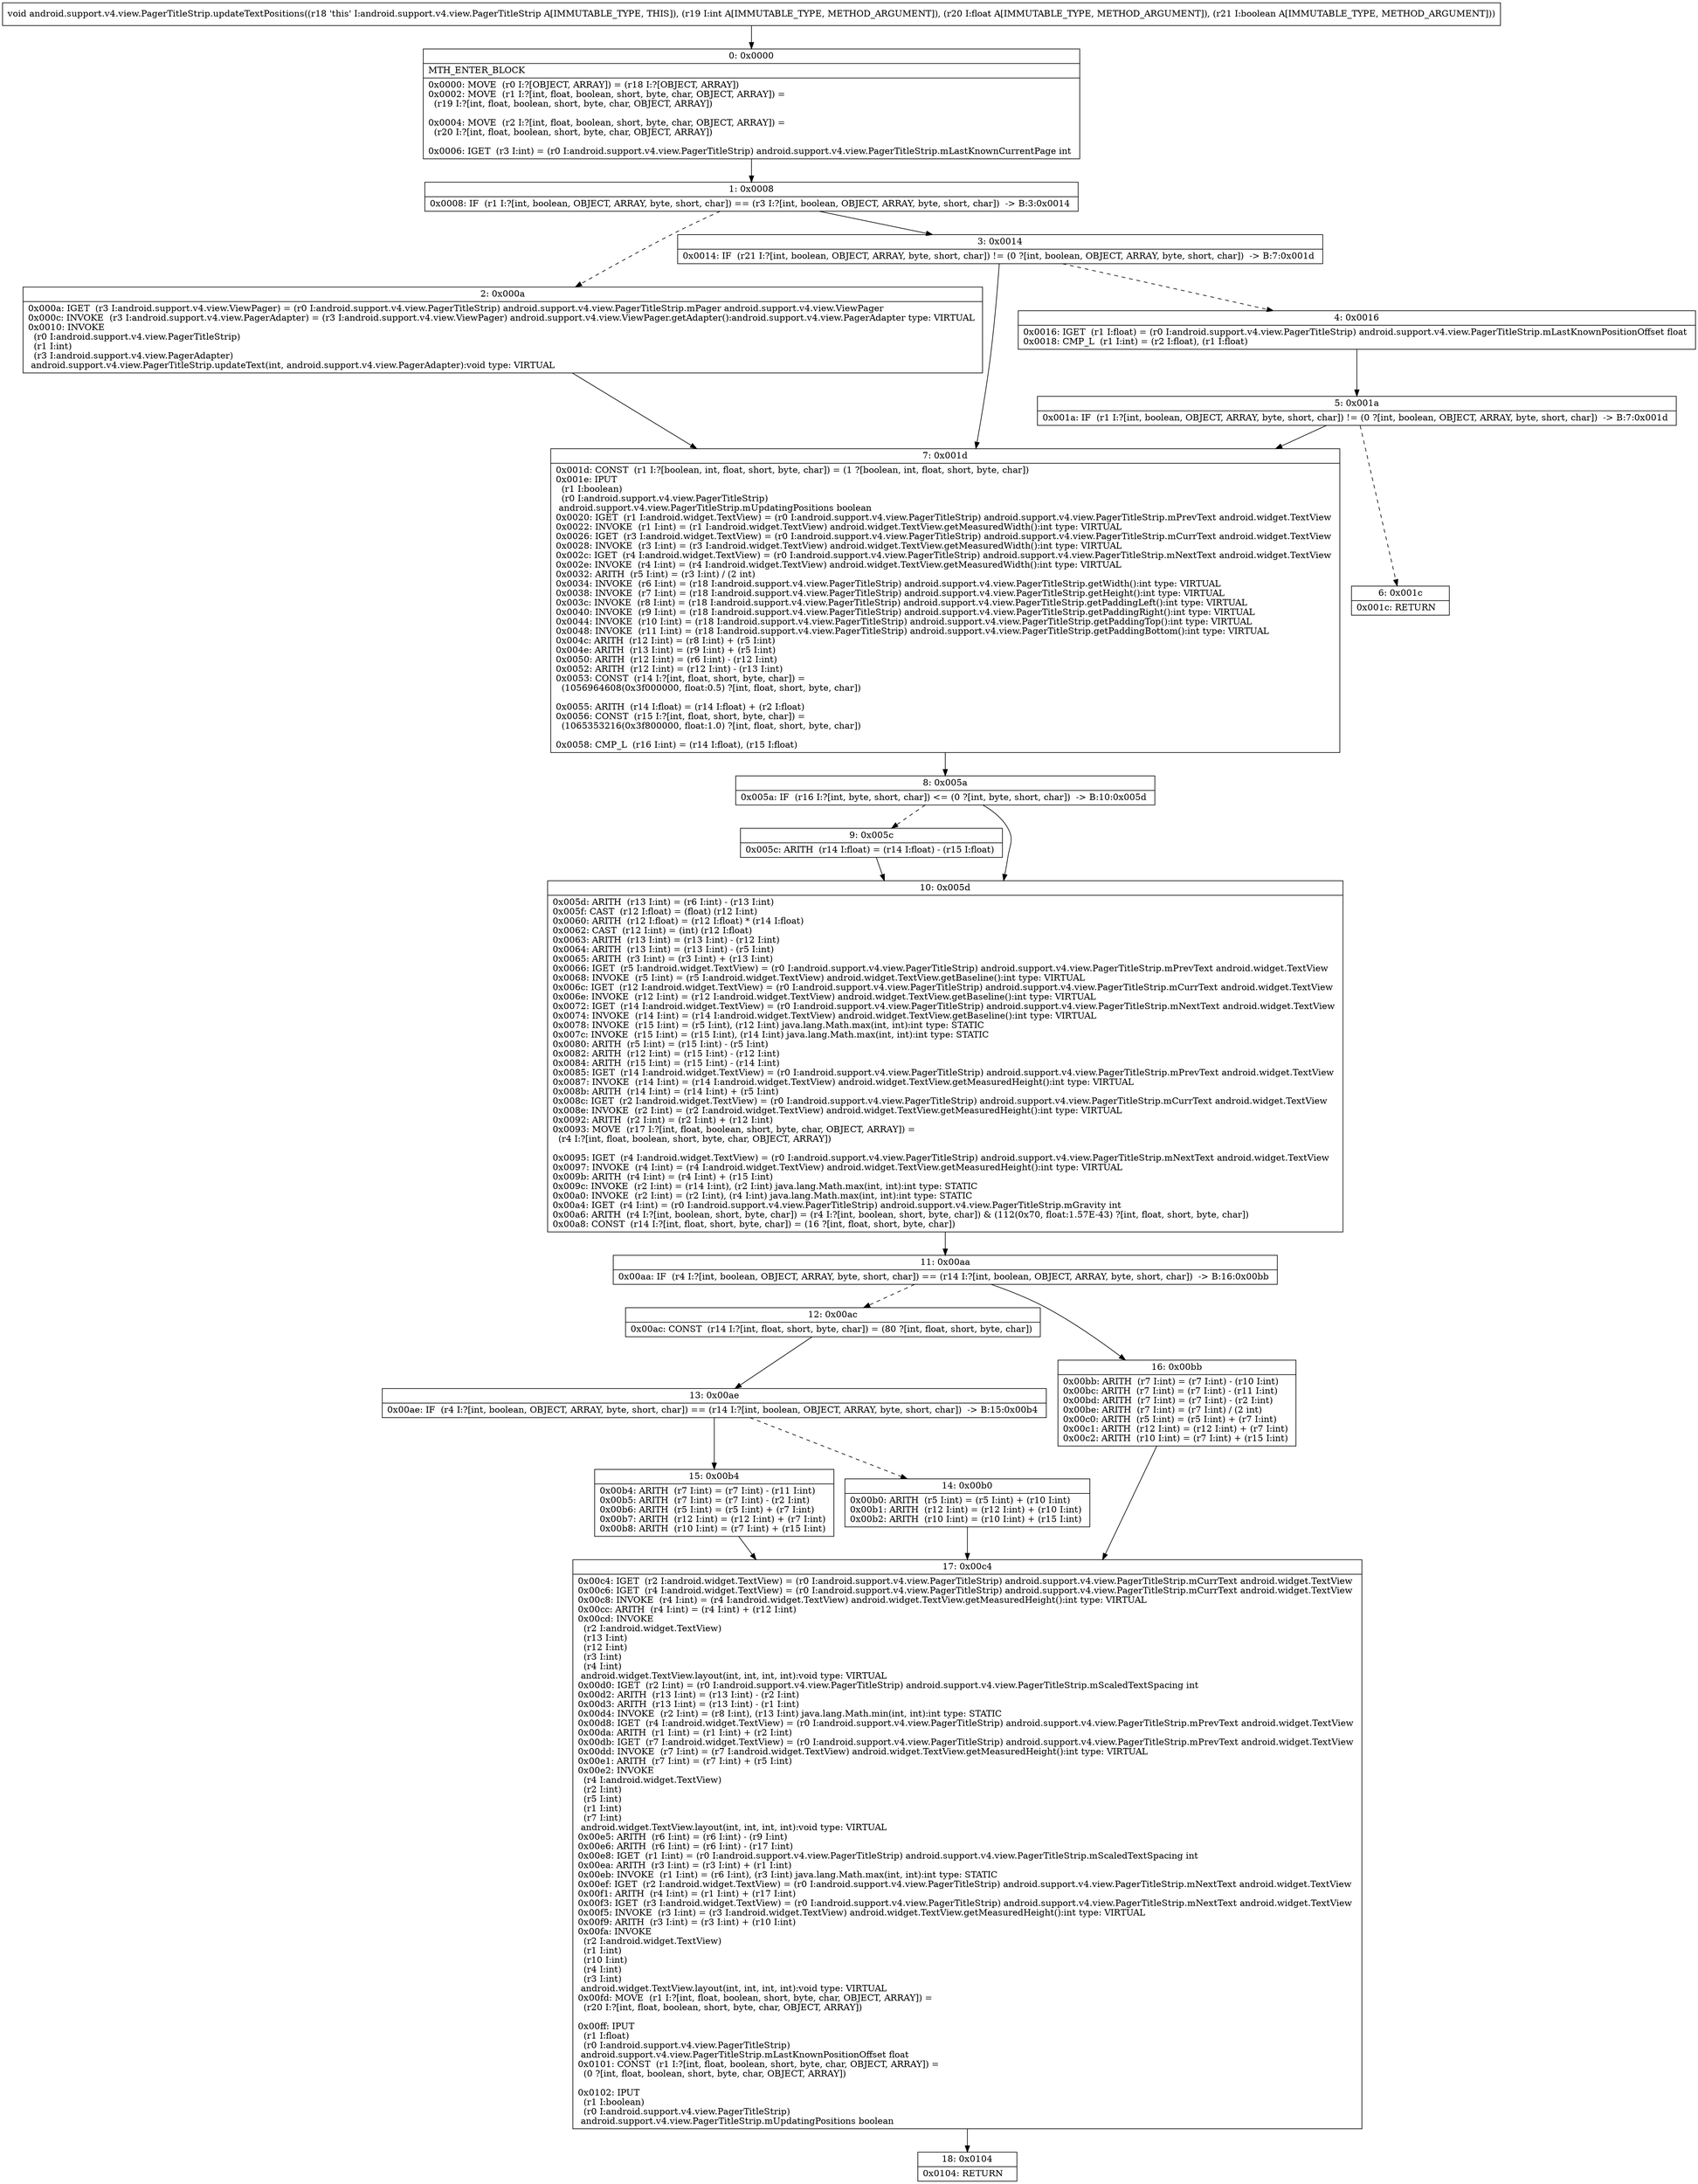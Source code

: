digraph "CFG forandroid.support.v4.view.PagerTitleStrip.updateTextPositions(IFZ)V" {
Node_0 [shape=record,label="{0\:\ 0x0000|MTH_ENTER_BLOCK\l|0x0000: MOVE  (r0 I:?[OBJECT, ARRAY]) = (r18 I:?[OBJECT, ARRAY]) \l0x0002: MOVE  (r1 I:?[int, float, boolean, short, byte, char, OBJECT, ARRAY]) = \l  (r19 I:?[int, float, boolean, short, byte, char, OBJECT, ARRAY])\l \l0x0004: MOVE  (r2 I:?[int, float, boolean, short, byte, char, OBJECT, ARRAY]) = \l  (r20 I:?[int, float, boolean, short, byte, char, OBJECT, ARRAY])\l \l0x0006: IGET  (r3 I:int) = (r0 I:android.support.v4.view.PagerTitleStrip) android.support.v4.view.PagerTitleStrip.mLastKnownCurrentPage int \l}"];
Node_1 [shape=record,label="{1\:\ 0x0008|0x0008: IF  (r1 I:?[int, boolean, OBJECT, ARRAY, byte, short, char]) == (r3 I:?[int, boolean, OBJECT, ARRAY, byte, short, char])  \-\> B:3:0x0014 \l}"];
Node_2 [shape=record,label="{2\:\ 0x000a|0x000a: IGET  (r3 I:android.support.v4.view.ViewPager) = (r0 I:android.support.v4.view.PagerTitleStrip) android.support.v4.view.PagerTitleStrip.mPager android.support.v4.view.ViewPager \l0x000c: INVOKE  (r3 I:android.support.v4.view.PagerAdapter) = (r3 I:android.support.v4.view.ViewPager) android.support.v4.view.ViewPager.getAdapter():android.support.v4.view.PagerAdapter type: VIRTUAL \l0x0010: INVOKE  \l  (r0 I:android.support.v4.view.PagerTitleStrip)\l  (r1 I:int)\l  (r3 I:android.support.v4.view.PagerAdapter)\l android.support.v4.view.PagerTitleStrip.updateText(int, android.support.v4.view.PagerAdapter):void type: VIRTUAL \l}"];
Node_3 [shape=record,label="{3\:\ 0x0014|0x0014: IF  (r21 I:?[int, boolean, OBJECT, ARRAY, byte, short, char]) != (0 ?[int, boolean, OBJECT, ARRAY, byte, short, char])  \-\> B:7:0x001d \l}"];
Node_4 [shape=record,label="{4\:\ 0x0016|0x0016: IGET  (r1 I:float) = (r0 I:android.support.v4.view.PagerTitleStrip) android.support.v4.view.PagerTitleStrip.mLastKnownPositionOffset float \l0x0018: CMP_L  (r1 I:int) = (r2 I:float), (r1 I:float) \l}"];
Node_5 [shape=record,label="{5\:\ 0x001a|0x001a: IF  (r1 I:?[int, boolean, OBJECT, ARRAY, byte, short, char]) != (0 ?[int, boolean, OBJECT, ARRAY, byte, short, char])  \-\> B:7:0x001d \l}"];
Node_6 [shape=record,label="{6\:\ 0x001c|0x001c: RETURN   \l}"];
Node_7 [shape=record,label="{7\:\ 0x001d|0x001d: CONST  (r1 I:?[boolean, int, float, short, byte, char]) = (1 ?[boolean, int, float, short, byte, char]) \l0x001e: IPUT  \l  (r1 I:boolean)\l  (r0 I:android.support.v4.view.PagerTitleStrip)\l android.support.v4.view.PagerTitleStrip.mUpdatingPositions boolean \l0x0020: IGET  (r1 I:android.widget.TextView) = (r0 I:android.support.v4.view.PagerTitleStrip) android.support.v4.view.PagerTitleStrip.mPrevText android.widget.TextView \l0x0022: INVOKE  (r1 I:int) = (r1 I:android.widget.TextView) android.widget.TextView.getMeasuredWidth():int type: VIRTUAL \l0x0026: IGET  (r3 I:android.widget.TextView) = (r0 I:android.support.v4.view.PagerTitleStrip) android.support.v4.view.PagerTitleStrip.mCurrText android.widget.TextView \l0x0028: INVOKE  (r3 I:int) = (r3 I:android.widget.TextView) android.widget.TextView.getMeasuredWidth():int type: VIRTUAL \l0x002c: IGET  (r4 I:android.widget.TextView) = (r0 I:android.support.v4.view.PagerTitleStrip) android.support.v4.view.PagerTitleStrip.mNextText android.widget.TextView \l0x002e: INVOKE  (r4 I:int) = (r4 I:android.widget.TextView) android.widget.TextView.getMeasuredWidth():int type: VIRTUAL \l0x0032: ARITH  (r5 I:int) = (r3 I:int) \/ (2 int) \l0x0034: INVOKE  (r6 I:int) = (r18 I:android.support.v4.view.PagerTitleStrip) android.support.v4.view.PagerTitleStrip.getWidth():int type: VIRTUAL \l0x0038: INVOKE  (r7 I:int) = (r18 I:android.support.v4.view.PagerTitleStrip) android.support.v4.view.PagerTitleStrip.getHeight():int type: VIRTUAL \l0x003c: INVOKE  (r8 I:int) = (r18 I:android.support.v4.view.PagerTitleStrip) android.support.v4.view.PagerTitleStrip.getPaddingLeft():int type: VIRTUAL \l0x0040: INVOKE  (r9 I:int) = (r18 I:android.support.v4.view.PagerTitleStrip) android.support.v4.view.PagerTitleStrip.getPaddingRight():int type: VIRTUAL \l0x0044: INVOKE  (r10 I:int) = (r18 I:android.support.v4.view.PagerTitleStrip) android.support.v4.view.PagerTitleStrip.getPaddingTop():int type: VIRTUAL \l0x0048: INVOKE  (r11 I:int) = (r18 I:android.support.v4.view.PagerTitleStrip) android.support.v4.view.PagerTitleStrip.getPaddingBottom():int type: VIRTUAL \l0x004c: ARITH  (r12 I:int) = (r8 I:int) + (r5 I:int) \l0x004e: ARITH  (r13 I:int) = (r9 I:int) + (r5 I:int) \l0x0050: ARITH  (r12 I:int) = (r6 I:int) \- (r12 I:int) \l0x0052: ARITH  (r12 I:int) = (r12 I:int) \- (r13 I:int) \l0x0053: CONST  (r14 I:?[int, float, short, byte, char]) = \l  (1056964608(0x3f000000, float:0.5) ?[int, float, short, byte, char])\l \l0x0055: ARITH  (r14 I:float) = (r14 I:float) + (r2 I:float) \l0x0056: CONST  (r15 I:?[int, float, short, byte, char]) = \l  (1065353216(0x3f800000, float:1.0) ?[int, float, short, byte, char])\l \l0x0058: CMP_L  (r16 I:int) = (r14 I:float), (r15 I:float) \l}"];
Node_8 [shape=record,label="{8\:\ 0x005a|0x005a: IF  (r16 I:?[int, byte, short, char]) \<= (0 ?[int, byte, short, char])  \-\> B:10:0x005d \l}"];
Node_9 [shape=record,label="{9\:\ 0x005c|0x005c: ARITH  (r14 I:float) = (r14 I:float) \- (r15 I:float) \l}"];
Node_10 [shape=record,label="{10\:\ 0x005d|0x005d: ARITH  (r13 I:int) = (r6 I:int) \- (r13 I:int) \l0x005f: CAST  (r12 I:float) = (float) (r12 I:int) \l0x0060: ARITH  (r12 I:float) = (r12 I:float) * (r14 I:float) \l0x0062: CAST  (r12 I:int) = (int) (r12 I:float) \l0x0063: ARITH  (r13 I:int) = (r13 I:int) \- (r12 I:int) \l0x0064: ARITH  (r13 I:int) = (r13 I:int) \- (r5 I:int) \l0x0065: ARITH  (r3 I:int) = (r3 I:int) + (r13 I:int) \l0x0066: IGET  (r5 I:android.widget.TextView) = (r0 I:android.support.v4.view.PagerTitleStrip) android.support.v4.view.PagerTitleStrip.mPrevText android.widget.TextView \l0x0068: INVOKE  (r5 I:int) = (r5 I:android.widget.TextView) android.widget.TextView.getBaseline():int type: VIRTUAL \l0x006c: IGET  (r12 I:android.widget.TextView) = (r0 I:android.support.v4.view.PagerTitleStrip) android.support.v4.view.PagerTitleStrip.mCurrText android.widget.TextView \l0x006e: INVOKE  (r12 I:int) = (r12 I:android.widget.TextView) android.widget.TextView.getBaseline():int type: VIRTUAL \l0x0072: IGET  (r14 I:android.widget.TextView) = (r0 I:android.support.v4.view.PagerTitleStrip) android.support.v4.view.PagerTitleStrip.mNextText android.widget.TextView \l0x0074: INVOKE  (r14 I:int) = (r14 I:android.widget.TextView) android.widget.TextView.getBaseline():int type: VIRTUAL \l0x0078: INVOKE  (r15 I:int) = (r5 I:int), (r12 I:int) java.lang.Math.max(int, int):int type: STATIC \l0x007c: INVOKE  (r15 I:int) = (r15 I:int), (r14 I:int) java.lang.Math.max(int, int):int type: STATIC \l0x0080: ARITH  (r5 I:int) = (r15 I:int) \- (r5 I:int) \l0x0082: ARITH  (r12 I:int) = (r15 I:int) \- (r12 I:int) \l0x0084: ARITH  (r15 I:int) = (r15 I:int) \- (r14 I:int) \l0x0085: IGET  (r14 I:android.widget.TextView) = (r0 I:android.support.v4.view.PagerTitleStrip) android.support.v4.view.PagerTitleStrip.mPrevText android.widget.TextView \l0x0087: INVOKE  (r14 I:int) = (r14 I:android.widget.TextView) android.widget.TextView.getMeasuredHeight():int type: VIRTUAL \l0x008b: ARITH  (r14 I:int) = (r14 I:int) + (r5 I:int) \l0x008c: IGET  (r2 I:android.widget.TextView) = (r0 I:android.support.v4.view.PagerTitleStrip) android.support.v4.view.PagerTitleStrip.mCurrText android.widget.TextView \l0x008e: INVOKE  (r2 I:int) = (r2 I:android.widget.TextView) android.widget.TextView.getMeasuredHeight():int type: VIRTUAL \l0x0092: ARITH  (r2 I:int) = (r2 I:int) + (r12 I:int) \l0x0093: MOVE  (r17 I:?[int, float, boolean, short, byte, char, OBJECT, ARRAY]) = \l  (r4 I:?[int, float, boolean, short, byte, char, OBJECT, ARRAY])\l \l0x0095: IGET  (r4 I:android.widget.TextView) = (r0 I:android.support.v4.view.PagerTitleStrip) android.support.v4.view.PagerTitleStrip.mNextText android.widget.TextView \l0x0097: INVOKE  (r4 I:int) = (r4 I:android.widget.TextView) android.widget.TextView.getMeasuredHeight():int type: VIRTUAL \l0x009b: ARITH  (r4 I:int) = (r4 I:int) + (r15 I:int) \l0x009c: INVOKE  (r2 I:int) = (r14 I:int), (r2 I:int) java.lang.Math.max(int, int):int type: STATIC \l0x00a0: INVOKE  (r2 I:int) = (r2 I:int), (r4 I:int) java.lang.Math.max(int, int):int type: STATIC \l0x00a4: IGET  (r4 I:int) = (r0 I:android.support.v4.view.PagerTitleStrip) android.support.v4.view.PagerTitleStrip.mGravity int \l0x00a6: ARITH  (r4 I:?[int, boolean, short, byte, char]) = (r4 I:?[int, boolean, short, byte, char]) & (112(0x70, float:1.57E\-43) ?[int, float, short, byte, char]) \l0x00a8: CONST  (r14 I:?[int, float, short, byte, char]) = (16 ?[int, float, short, byte, char]) \l}"];
Node_11 [shape=record,label="{11\:\ 0x00aa|0x00aa: IF  (r4 I:?[int, boolean, OBJECT, ARRAY, byte, short, char]) == (r14 I:?[int, boolean, OBJECT, ARRAY, byte, short, char])  \-\> B:16:0x00bb \l}"];
Node_12 [shape=record,label="{12\:\ 0x00ac|0x00ac: CONST  (r14 I:?[int, float, short, byte, char]) = (80 ?[int, float, short, byte, char]) \l}"];
Node_13 [shape=record,label="{13\:\ 0x00ae|0x00ae: IF  (r4 I:?[int, boolean, OBJECT, ARRAY, byte, short, char]) == (r14 I:?[int, boolean, OBJECT, ARRAY, byte, short, char])  \-\> B:15:0x00b4 \l}"];
Node_14 [shape=record,label="{14\:\ 0x00b0|0x00b0: ARITH  (r5 I:int) = (r5 I:int) + (r10 I:int) \l0x00b1: ARITH  (r12 I:int) = (r12 I:int) + (r10 I:int) \l0x00b2: ARITH  (r10 I:int) = (r10 I:int) + (r15 I:int) \l}"];
Node_15 [shape=record,label="{15\:\ 0x00b4|0x00b4: ARITH  (r7 I:int) = (r7 I:int) \- (r11 I:int) \l0x00b5: ARITH  (r7 I:int) = (r7 I:int) \- (r2 I:int) \l0x00b6: ARITH  (r5 I:int) = (r5 I:int) + (r7 I:int) \l0x00b7: ARITH  (r12 I:int) = (r12 I:int) + (r7 I:int) \l0x00b8: ARITH  (r10 I:int) = (r7 I:int) + (r15 I:int) \l}"];
Node_16 [shape=record,label="{16\:\ 0x00bb|0x00bb: ARITH  (r7 I:int) = (r7 I:int) \- (r10 I:int) \l0x00bc: ARITH  (r7 I:int) = (r7 I:int) \- (r11 I:int) \l0x00bd: ARITH  (r7 I:int) = (r7 I:int) \- (r2 I:int) \l0x00be: ARITH  (r7 I:int) = (r7 I:int) \/ (2 int) \l0x00c0: ARITH  (r5 I:int) = (r5 I:int) + (r7 I:int) \l0x00c1: ARITH  (r12 I:int) = (r12 I:int) + (r7 I:int) \l0x00c2: ARITH  (r10 I:int) = (r7 I:int) + (r15 I:int) \l}"];
Node_17 [shape=record,label="{17\:\ 0x00c4|0x00c4: IGET  (r2 I:android.widget.TextView) = (r0 I:android.support.v4.view.PagerTitleStrip) android.support.v4.view.PagerTitleStrip.mCurrText android.widget.TextView \l0x00c6: IGET  (r4 I:android.widget.TextView) = (r0 I:android.support.v4.view.PagerTitleStrip) android.support.v4.view.PagerTitleStrip.mCurrText android.widget.TextView \l0x00c8: INVOKE  (r4 I:int) = (r4 I:android.widget.TextView) android.widget.TextView.getMeasuredHeight():int type: VIRTUAL \l0x00cc: ARITH  (r4 I:int) = (r4 I:int) + (r12 I:int) \l0x00cd: INVOKE  \l  (r2 I:android.widget.TextView)\l  (r13 I:int)\l  (r12 I:int)\l  (r3 I:int)\l  (r4 I:int)\l android.widget.TextView.layout(int, int, int, int):void type: VIRTUAL \l0x00d0: IGET  (r2 I:int) = (r0 I:android.support.v4.view.PagerTitleStrip) android.support.v4.view.PagerTitleStrip.mScaledTextSpacing int \l0x00d2: ARITH  (r13 I:int) = (r13 I:int) \- (r2 I:int) \l0x00d3: ARITH  (r13 I:int) = (r13 I:int) \- (r1 I:int) \l0x00d4: INVOKE  (r2 I:int) = (r8 I:int), (r13 I:int) java.lang.Math.min(int, int):int type: STATIC \l0x00d8: IGET  (r4 I:android.widget.TextView) = (r0 I:android.support.v4.view.PagerTitleStrip) android.support.v4.view.PagerTitleStrip.mPrevText android.widget.TextView \l0x00da: ARITH  (r1 I:int) = (r1 I:int) + (r2 I:int) \l0x00db: IGET  (r7 I:android.widget.TextView) = (r0 I:android.support.v4.view.PagerTitleStrip) android.support.v4.view.PagerTitleStrip.mPrevText android.widget.TextView \l0x00dd: INVOKE  (r7 I:int) = (r7 I:android.widget.TextView) android.widget.TextView.getMeasuredHeight():int type: VIRTUAL \l0x00e1: ARITH  (r7 I:int) = (r7 I:int) + (r5 I:int) \l0x00e2: INVOKE  \l  (r4 I:android.widget.TextView)\l  (r2 I:int)\l  (r5 I:int)\l  (r1 I:int)\l  (r7 I:int)\l android.widget.TextView.layout(int, int, int, int):void type: VIRTUAL \l0x00e5: ARITH  (r6 I:int) = (r6 I:int) \- (r9 I:int) \l0x00e6: ARITH  (r6 I:int) = (r6 I:int) \- (r17 I:int) \l0x00e8: IGET  (r1 I:int) = (r0 I:android.support.v4.view.PagerTitleStrip) android.support.v4.view.PagerTitleStrip.mScaledTextSpacing int \l0x00ea: ARITH  (r3 I:int) = (r3 I:int) + (r1 I:int) \l0x00eb: INVOKE  (r1 I:int) = (r6 I:int), (r3 I:int) java.lang.Math.max(int, int):int type: STATIC \l0x00ef: IGET  (r2 I:android.widget.TextView) = (r0 I:android.support.v4.view.PagerTitleStrip) android.support.v4.view.PagerTitleStrip.mNextText android.widget.TextView \l0x00f1: ARITH  (r4 I:int) = (r1 I:int) + (r17 I:int) \l0x00f3: IGET  (r3 I:android.widget.TextView) = (r0 I:android.support.v4.view.PagerTitleStrip) android.support.v4.view.PagerTitleStrip.mNextText android.widget.TextView \l0x00f5: INVOKE  (r3 I:int) = (r3 I:android.widget.TextView) android.widget.TextView.getMeasuredHeight():int type: VIRTUAL \l0x00f9: ARITH  (r3 I:int) = (r3 I:int) + (r10 I:int) \l0x00fa: INVOKE  \l  (r2 I:android.widget.TextView)\l  (r1 I:int)\l  (r10 I:int)\l  (r4 I:int)\l  (r3 I:int)\l android.widget.TextView.layout(int, int, int, int):void type: VIRTUAL \l0x00fd: MOVE  (r1 I:?[int, float, boolean, short, byte, char, OBJECT, ARRAY]) = \l  (r20 I:?[int, float, boolean, short, byte, char, OBJECT, ARRAY])\l \l0x00ff: IPUT  \l  (r1 I:float)\l  (r0 I:android.support.v4.view.PagerTitleStrip)\l android.support.v4.view.PagerTitleStrip.mLastKnownPositionOffset float \l0x0101: CONST  (r1 I:?[int, float, boolean, short, byte, char, OBJECT, ARRAY]) = \l  (0 ?[int, float, boolean, short, byte, char, OBJECT, ARRAY])\l \l0x0102: IPUT  \l  (r1 I:boolean)\l  (r0 I:android.support.v4.view.PagerTitleStrip)\l android.support.v4.view.PagerTitleStrip.mUpdatingPositions boolean \l}"];
Node_18 [shape=record,label="{18\:\ 0x0104|0x0104: RETURN   \l}"];
MethodNode[shape=record,label="{void android.support.v4.view.PagerTitleStrip.updateTextPositions((r18 'this' I:android.support.v4.view.PagerTitleStrip A[IMMUTABLE_TYPE, THIS]), (r19 I:int A[IMMUTABLE_TYPE, METHOD_ARGUMENT]), (r20 I:float A[IMMUTABLE_TYPE, METHOD_ARGUMENT]), (r21 I:boolean A[IMMUTABLE_TYPE, METHOD_ARGUMENT])) }"];
MethodNode -> Node_0;
Node_0 -> Node_1;
Node_1 -> Node_2[style=dashed];
Node_1 -> Node_3;
Node_2 -> Node_7;
Node_3 -> Node_4[style=dashed];
Node_3 -> Node_7;
Node_4 -> Node_5;
Node_5 -> Node_6[style=dashed];
Node_5 -> Node_7;
Node_7 -> Node_8;
Node_8 -> Node_9[style=dashed];
Node_8 -> Node_10;
Node_9 -> Node_10;
Node_10 -> Node_11;
Node_11 -> Node_12[style=dashed];
Node_11 -> Node_16;
Node_12 -> Node_13;
Node_13 -> Node_14[style=dashed];
Node_13 -> Node_15;
Node_14 -> Node_17;
Node_15 -> Node_17;
Node_16 -> Node_17;
Node_17 -> Node_18;
}

